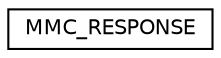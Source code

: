 digraph "Graphical Class Hierarchy"
{
  edge [fontname="Helvetica",fontsize="10",labelfontname="Helvetica",labelfontsize="10"];
  node [fontname="Helvetica",fontsize="10",shape=record];
  rankdir="LR";
  Node1 [label="MMC_RESPONSE",height=0.2,width=0.4,color="black", fillcolor="white", style="filled",URL="$union_m_m_c___r_e_s_p_o_n_s_e.html"];
}
